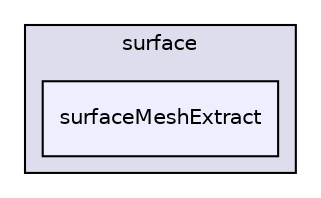 digraph "applications/utilities/surface/surfaceMeshExtract" {
  bgcolor=transparent;
  compound=true
  node [ fontsize="10", fontname="Helvetica"];
  edge [ labelfontsize="10", labelfontname="Helvetica"];
  subgraph clusterdir_f17de662d5fa06afbf0442aecb6ca0a0 {
    graph [ bgcolor="#ddddee", pencolor="black", label="surface" fontname="Helvetica", fontsize="10", URL="dir_f17de662d5fa06afbf0442aecb6ca0a0.html"]
  dir_4efdcd144263141054d892227258c75e [shape=box, label="surfaceMeshExtract", style="filled", fillcolor="#eeeeff", pencolor="black", URL="dir_4efdcd144263141054d892227258c75e.html"];
  }
}

